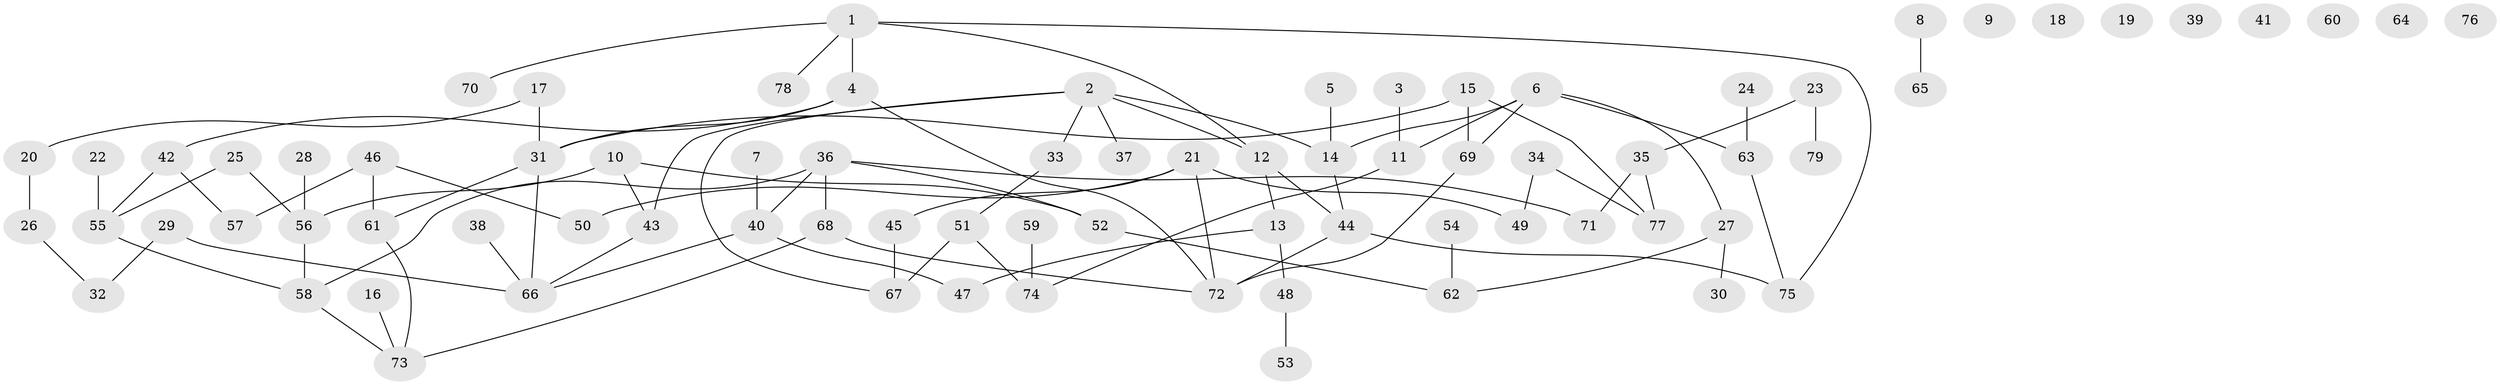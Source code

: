 // Generated by graph-tools (version 1.1) at 2025/49/03/09/25 03:49:05]
// undirected, 79 vertices, 93 edges
graph export_dot {
graph [start="1"]
  node [color=gray90,style=filled];
  1;
  2;
  3;
  4;
  5;
  6;
  7;
  8;
  9;
  10;
  11;
  12;
  13;
  14;
  15;
  16;
  17;
  18;
  19;
  20;
  21;
  22;
  23;
  24;
  25;
  26;
  27;
  28;
  29;
  30;
  31;
  32;
  33;
  34;
  35;
  36;
  37;
  38;
  39;
  40;
  41;
  42;
  43;
  44;
  45;
  46;
  47;
  48;
  49;
  50;
  51;
  52;
  53;
  54;
  55;
  56;
  57;
  58;
  59;
  60;
  61;
  62;
  63;
  64;
  65;
  66;
  67;
  68;
  69;
  70;
  71;
  72;
  73;
  74;
  75;
  76;
  77;
  78;
  79;
  1 -- 4;
  1 -- 12;
  1 -- 70;
  1 -- 75;
  1 -- 78;
  2 -- 12;
  2 -- 14;
  2 -- 33;
  2 -- 37;
  2 -- 43;
  2 -- 67;
  3 -- 11;
  4 -- 31;
  4 -- 42;
  4 -- 72;
  5 -- 14;
  6 -- 11;
  6 -- 14;
  6 -- 27;
  6 -- 63;
  6 -- 69;
  7 -- 40;
  8 -- 65;
  10 -- 43;
  10 -- 52;
  10 -- 56;
  11 -- 74;
  12 -- 13;
  12 -- 44;
  13 -- 47;
  13 -- 48;
  14 -- 44;
  15 -- 31;
  15 -- 69;
  15 -- 77;
  16 -- 73;
  17 -- 20;
  17 -- 31;
  20 -- 26;
  21 -- 45;
  21 -- 49;
  21 -- 50;
  21 -- 72;
  22 -- 55;
  23 -- 35;
  23 -- 79;
  24 -- 63;
  25 -- 55;
  25 -- 56;
  26 -- 32;
  27 -- 30;
  27 -- 62;
  28 -- 56;
  29 -- 32;
  29 -- 66;
  31 -- 61;
  31 -- 66;
  33 -- 51;
  34 -- 49;
  34 -- 77;
  35 -- 71;
  35 -- 77;
  36 -- 40;
  36 -- 52;
  36 -- 58;
  36 -- 68;
  36 -- 71;
  38 -- 66;
  40 -- 47;
  40 -- 66;
  42 -- 55;
  42 -- 57;
  43 -- 66;
  44 -- 72;
  44 -- 75;
  45 -- 67;
  46 -- 50;
  46 -- 57;
  46 -- 61;
  48 -- 53;
  51 -- 67;
  51 -- 74;
  52 -- 62;
  54 -- 62;
  55 -- 58;
  56 -- 58;
  58 -- 73;
  59 -- 74;
  61 -- 73;
  63 -- 75;
  68 -- 72;
  68 -- 73;
  69 -- 72;
}
